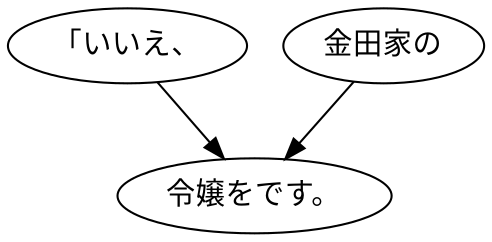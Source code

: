 digraph graph8971 {
	node0 [label="「いいえ、"];
	node1 [label="金田家の"];
	node2 [label="令嬢をです。"];
	node0 -> node2;
	node1 -> node2;
}
